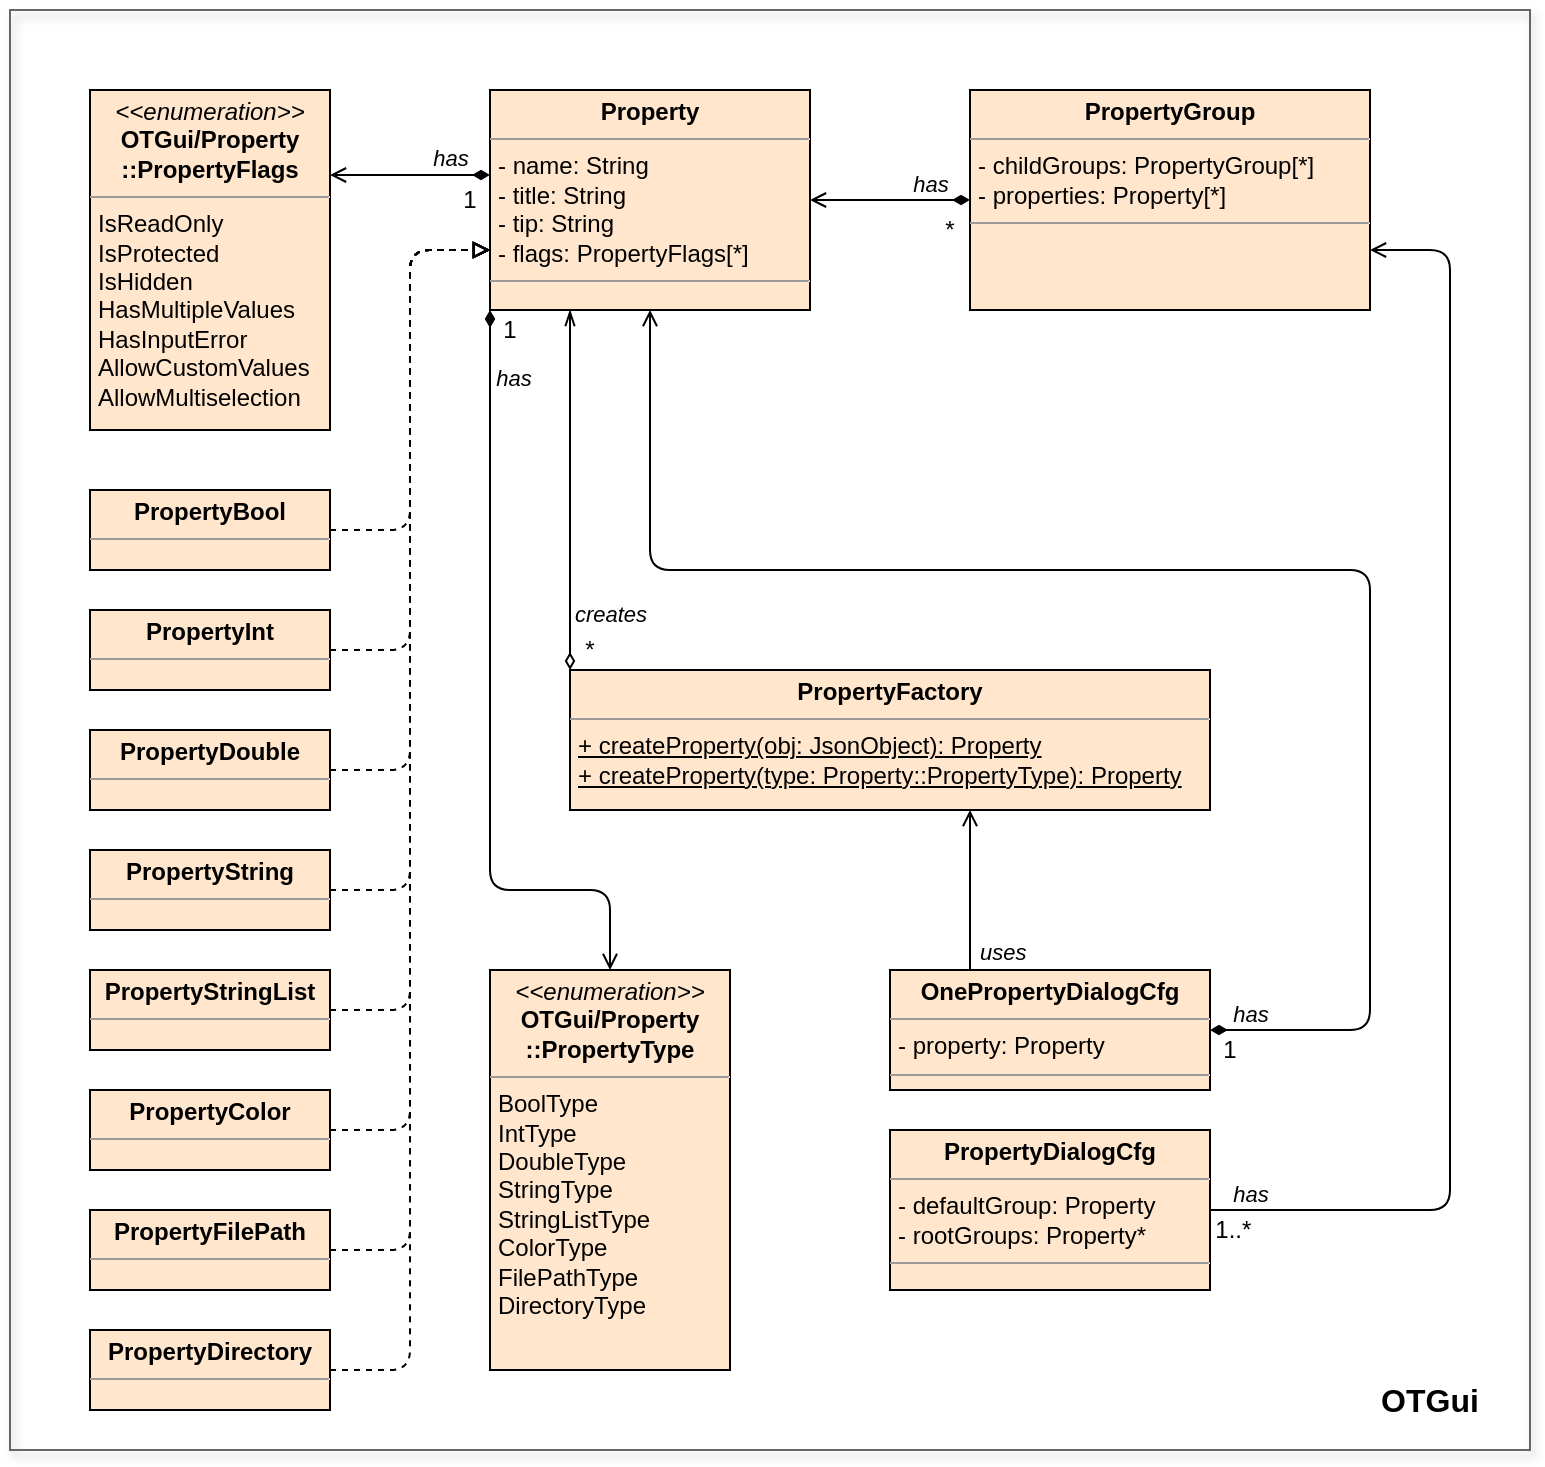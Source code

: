<mxfile version="23.1.5" type="device">
  <diagram name="Page-1" id="4EArcXitMcrEj0bCWERe">
    <mxGraphModel dx="1232" dy="1195" grid="1" gridSize="10" guides="1" tooltips="1" connect="1" arrows="1" fold="1" page="1" pageScale="1" pageWidth="1654" pageHeight="1169" math="0" shadow="0">
      <root>
        <mxCell id="0" />
        <mxCell id="1" parent="0" />
        <mxCell id="VXZ-TGSTyZCSuU3cwNCK-23" value="" style="rounded=0;whiteSpace=wrap;html=1;shadow=1;fillColor=none;fontColor=#333333;strokeColor=#666666;" vertex="1" parent="1">
          <mxGeometry x="10" y="10" width="760" height="720" as="geometry" />
        </mxCell>
        <mxCell id="GAXlSB1JeahquLHdT9OJ-3" style="edgeStyle=orthogonalEdgeStyle;rounded=0;orthogonalLoop=1;jettySize=auto;html=1;endArrow=open;endFill=0;startArrow=diamondThin;startFill=1;" parent="1" edge="1">
          <mxGeometry relative="1" as="geometry">
            <Array as="points">
              <mxPoint x="210" y="92.5" />
              <mxPoint x="210" y="92.5" />
            </Array>
            <mxPoint x="250" y="92.5" as="sourcePoint" />
            <mxPoint x="170" y="92.5" as="targetPoint" />
          </mxGeometry>
        </mxCell>
        <mxCell id="VXZ-TGSTyZCSuU3cwNCK-1" value="&amp;nbsp;has&amp;nbsp;" style="edgeLabel;html=1;align=center;verticalAlign=bottom;resizable=0;points=[];fontStyle=2;labelBackgroundColor=none;" vertex="1" connectable="0" parent="GAXlSB1JeahquLHdT9OJ-3">
          <mxGeometry x="0.032" y="1" relative="1" as="geometry">
            <mxPoint x="21" y="-1" as="offset" />
          </mxGeometry>
        </mxCell>
        <mxCell id="GAXlSB1JeahquLHdT9OJ-29" style="edgeStyle=orthogonalEdgeStyle;rounded=1;orthogonalLoop=1;jettySize=auto;html=1;endArrow=open;endFill=0;startArrow=diamondThin;startFill=1;curved=0;" parent="1" source="GAXlSB1JeahquLHdT9OJ-1" target="GAXlSB1JeahquLHdT9OJ-28" edge="1">
          <mxGeometry relative="1" as="geometry">
            <Array as="points">
              <mxPoint x="250" y="450" />
              <mxPoint x="310" y="450" />
            </Array>
          </mxGeometry>
        </mxCell>
        <mxCell id="VXZ-TGSTyZCSuU3cwNCK-2" value="&amp;nbsp;has" style="edgeLabel;html=1;align=center;verticalAlign=top;resizable=0;points=[];fontStyle=2;labelBackgroundColor=none;" vertex="1" connectable="0" parent="GAXlSB1JeahquLHdT9OJ-29">
          <mxGeometry x="-0.673" relative="1" as="geometry">
            <mxPoint x="10" y="-43" as="offset" />
          </mxGeometry>
        </mxCell>
        <mxCell id="GAXlSB1JeahquLHdT9OJ-1" value="&lt;p style=&quot;margin:0px;margin-top:4px;text-align:center;&quot;&gt;&lt;b&gt;Property&lt;/b&gt;&lt;/p&gt;&lt;hr size=&quot;1&quot;&gt;&lt;p style=&quot;margin:0px;margin-left:4px;&quot;&gt;- name: String&lt;/p&gt;&lt;p style=&quot;margin:0px;margin-left:4px;&quot;&gt;- title: String&lt;/p&gt;&lt;p style=&quot;margin:0px;margin-left:4px;&quot;&gt;- tip: String&lt;/p&gt;&lt;p style=&quot;margin:0px;margin-left:4px;&quot;&gt;- flags:&amp;nbsp;PropertyFlags[*]&lt;/p&gt;&lt;hr size=&quot;1&quot;&gt;&lt;p style=&quot;margin:0px;margin-left:4px;&quot;&gt;&amp;nbsp;&lt;/p&gt;" style="verticalAlign=top;align=left;overflow=fill;fontSize=12;fontFamily=Helvetica;html=1;fillColor=#ffe6cc;strokeColor=#000000;" parent="1" vertex="1">
          <mxGeometry x="250" y="50" width="160" height="110" as="geometry" />
        </mxCell>
        <mxCell id="GAXlSB1JeahquLHdT9OJ-2" value="&lt;p style=&quot;margin:0px;margin-top:4px;text-align:center;&quot;&gt;&lt;span style=&quot;background-color: initial;&quot;&gt;&lt;i&gt;&amp;lt;&amp;lt;enumeration&amp;gt;&amp;gt;&lt;/i&gt;&lt;/span&gt;&lt;/p&gt;&lt;b style=&quot;border-color: var(--border-color);&quot;&gt;&lt;div style=&quot;text-align: center;&quot;&gt;&lt;b style=&quot;background-color: initial; border-color: var(--border-color);&quot;&gt;OTGui/Property&lt;/b&gt;&lt;/div&gt;&lt;div style=&quot;text-align: center;&quot;&gt;&lt;b style=&quot;background-color: initial; border-color: var(--border-color);&quot;&gt;::&lt;b style=&quot;background-color: initial;&quot;&gt;PropertyFlags&lt;/b&gt;&lt;/b&gt;&lt;/div&gt;&lt;/b&gt;&lt;hr size=&quot;1&quot;&gt;&lt;p style=&quot;margin:0px;margin-left:4px;&quot;&gt;&lt;span style=&quot;background-color: initial;&quot;&gt;IsReadOnly&lt;/span&gt;&lt;br&gt;&lt;/p&gt;&lt;p style=&quot;margin:0px;margin-left:4px;&quot;&gt;&lt;span style=&quot;&quot;&gt;&lt;/span&gt;&lt;/p&gt;&lt;p style=&quot;margin:0px;margin-left:4px;&quot;&gt;&lt;span style=&quot;&quot;&gt;IsProtected&lt;/span&gt;&lt;/p&gt;&lt;p style=&quot;margin:0px;margin-left:4px;&quot;&gt;&lt;span style=&quot;&quot;&gt;IsHidden&lt;/span&gt;&lt;/p&gt;&lt;p style=&quot;margin:0px;margin-left:4px;&quot;&gt;&lt;span style=&quot;&quot;&gt;HasMultipleValues&lt;/span&gt;&lt;/p&gt;&lt;p style=&quot;margin:0px;margin-left:4px;&quot;&gt;&lt;span style=&quot;&quot;&gt;HasInputError&lt;/span&gt;&lt;/p&gt;&lt;p style=&quot;margin:0px;margin-left:4px;&quot;&gt;&lt;span style=&quot;&quot;&gt;AllowCustomValues&lt;/span&gt;&lt;/p&gt;&lt;p style=&quot;margin:0px;margin-left:4px;&quot;&gt;&lt;span style=&quot;&quot;&gt;AllowMultiselection&lt;/span&gt;&lt;/p&gt;" style="verticalAlign=top;align=left;overflow=fill;fontSize=12;fontFamily=Helvetica;html=1;fillColor=#ffe6cc;strokeColor=#000000;" parent="1" vertex="1">
          <mxGeometry x="50" y="50" width="120" height="170" as="geometry" />
        </mxCell>
        <mxCell id="GAXlSB1JeahquLHdT9OJ-12" style="edgeStyle=orthogonalEdgeStyle;rounded=1;orthogonalLoop=1;jettySize=auto;html=1;curved=0;dashed=1;endArrow=block;endFill=0;" parent="1" source="GAXlSB1JeahquLHdT9OJ-4" target="GAXlSB1JeahquLHdT9OJ-1" edge="1">
          <mxGeometry relative="1" as="geometry">
            <Array as="points">
              <mxPoint x="210" y="270" />
              <mxPoint x="210" y="130" />
            </Array>
          </mxGeometry>
        </mxCell>
        <mxCell id="GAXlSB1JeahquLHdT9OJ-4" value="&lt;p style=&quot;margin:0px;margin-top:4px;text-align:center;&quot;&gt;&lt;b&gt;PropertyBool&lt;/b&gt;&lt;/p&gt;&lt;hr size=&quot;1&quot;&gt;&lt;p style=&quot;margin:0px;margin-left:4px;&quot;&gt;&lt;br&gt;&lt;/p&gt;" style="verticalAlign=top;align=left;overflow=fill;fontSize=12;fontFamily=Helvetica;html=1;fillColor=#ffe6cc;strokeColor=#000000;" parent="1" vertex="1">
          <mxGeometry x="50" y="250" width="120" height="40" as="geometry" />
        </mxCell>
        <mxCell id="GAXlSB1JeahquLHdT9OJ-13" style="edgeStyle=orthogonalEdgeStyle;rounded=1;orthogonalLoop=1;jettySize=auto;html=1;curved=0;dashed=1;endArrow=block;endFill=0;" parent="1" source="GAXlSB1JeahquLHdT9OJ-5" target="GAXlSB1JeahquLHdT9OJ-1" edge="1">
          <mxGeometry relative="1" as="geometry">
            <Array as="points">
              <mxPoint x="210" y="330" />
              <mxPoint x="210" y="130" />
            </Array>
          </mxGeometry>
        </mxCell>
        <mxCell id="GAXlSB1JeahquLHdT9OJ-5" value="&lt;p style=&quot;margin:0px;margin-top:4px;text-align:center;&quot;&gt;&lt;b&gt;PropertyInt&lt;/b&gt;&lt;/p&gt;&lt;hr size=&quot;1&quot;&gt;&lt;p style=&quot;margin:0px;margin-left:4px;&quot;&gt;&lt;br&gt;&lt;/p&gt;" style="verticalAlign=top;align=left;overflow=fill;fontSize=12;fontFamily=Helvetica;html=1;fillColor=#ffe6cc;strokeColor=#000000;" parent="1" vertex="1">
          <mxGeometry x="50" y="310" width="120" height="40" as="geometry" />
        </mxCell>
        <mxCell id="GAXlSB1JeahquLHdT9OJ-14" style="edgeStyle=orthogonalEdgeStyle;rounded=1;orthogonalLoop=1;jettySize=auto;html=1;dashed=1;curved=0;endArrow=block;endFill=0;" parent="1" source="GAXlSB1JeahquLHdT9OJ-6" target="GAXlSB1JeahquLHdT9OJ-1" edge="1">
          <mxGeometry relative="1" as="geometry">
            <Array as="points">
              <mxPoint x="210" y="390" />
              <mxPoint x="210" y="130" />
            </Array>
          </mxGeometry>
        </mxCell>
        <mxCell id="GAXlSB1JeahquLHdT9OJ-6" value="&lt;p style=&quot;margin:0px;margin-top:4px;text-align:center;&quot;&gt;&lt;b&gt;PropertyDouble&lt;/b&gt;&lt;/p&gt;&lt;hr size=&quot;1&quot;&gt;&lt;p style=&quot;margin:0px;margin-left:4px;&quot;&gt;&lt;br&gt;&lt;/p&gt;" style="verticalAlign=top;align=left;overflow=fill;fontSize=12;fontFamily=Helvetica;html=1;fillColor=#ffe6cc;strokeColor=#000000;" parent="1" vertex="1">
          <mxGeometry x="50" y="370" width="120" height="40" as="geometry" />
        </mxCell>
        <mxCell id="GAXlSB1JeahquLHdT9OJ-18" style="edgeStyle=orthogonalEdgeStyle;rounded=1;orthogonalLoop=1;jettySize=auto;html=1;dashed=1;endArrow=block;endFill=0;curved=0;" parent="1" source="GAXlSB1JeahquLHdT9OJ-7" target="GAXlSB1JeahquLHdT9OJ-1" edge="1">
          <mxGeometry relative="1" as="geometry">
            <Array as="points">
              <mxPoint x="210" y="450" />
              <mxPoint x="210" y="130" />
            </Array>
          </mxGeometry>
        </mxCell>
        <mxCell id="GAXlSB1JeahquLHdT9OJ-7" value="&lt;p style=&quot;margin:0px;margin-top:4px;text-align:center;&quot;&gt;&lt;b&gt;PropertyString&lt;/b&gt;&lt;/p&gt;&lt;hr size=&quot;1&quot;&gt;&lt;p style=&quot;margin:0px;margin-left:4px;&quot;&gt;&lt;br&gt;&lt;/p&gt;" style="verticalAlign=top;align=left;overflow=fill;fontSize=12;fontFamily=Helvetica;html=1;fillColor=#ffe6cc;strokeColor=#000000;" parent="1" vertex="1">
          <mxGeometry x="50" y="430" width="120" height="40" as="geometry" />
        </mxCell>
        <mxCell id="GAXlSB1JeahquLHdT9OJ-19" style="edgeStyle=orthogonalEdgeStyle;rounded=1;orthogonalLoop=1;jettySize=auto;html=1;dashed=1;endArrow=block;endFill=0;curved=0;" parent="1" source="GAXlSB1JeahquLHdT9OJ-8" target="GAXlSB1JeahquLHdT9OJ-1" edge="1">
          <mxGeometry relative="1" as="geometry">
            <Array as="points">
              <mxPoint x="210" y="510" />
              <mxPoint x="210" y="130" />
            </Array>
          </mxGeometry>
        </mxCell>
        <mxCell id="GAXlSB1JeahquLHdT9OJ-8" value="&lt;p style=&quot;margin:0px;margin-top:4px;text-align:center;&quot;&gt;&lt;b&gt;PropertyStringList&lt;/b&gt;&lt;/p&gt;&lt;hr size=&quot;1&quot;&gt;&lt;p style=&quot;margin:0px;margin-left:4px;&quot;&gt;&lt;br&gt;&lt;/p&gt;" style="verticalAlign=top;align=left;overflow=fill;fontSize=12;fontFamily=Helvetica;html=1;fillColor=#ffe6cc;strokeColor=#000000;" parent="1" vertex="1">
          <mxGeometry x="50" y="490" width="120" height="40" as="geometry" />
        </mxCell>
        <mxCell id="GAXlSB1JeahquLHdT9OJ-20" style="edgeStyle=orthogonalEdgeStyle;rounded=1;orthogonalLoop=1;jettySize=auto;html=1;dashed=1;endArrow=block;endFill=0;curved=0;" parent="1" source="GAXlSB1JeahquLHdT9OJ-9" target="GAXlSB1JeahquLHdT9OJ-1" edge="1">
          <mxGeometry relative="1" as="geometry">
            <Array as="points">
              <mxPoint x="210" y="570" />
              <mxPoint x="210" y="130" />
            </Array>
          </mxGeometry>
        </mxCell>
        <mxCell id="GAXlSB1JeahquLHdT9OJ-9" value="&lt;p style=&quot;margin:0px;margin-top:4px;text-align:center;&quot;&gt;&lt;b&gt;PropertyColor&lt;/b&gt;&lt;/p&gt;&lt;hr size=&quot;1&quot;&gt;&lt;p style=&quot;margin:0px;margin-left:4px;&quot;&gt;&lt;br&gt;&lt;/p&gt;" style="verticalAlign=top;align=left;overflow=fill;fontSize=12;fontFamily=Helvetica;html=1;fillColor=#ffe6cc;strokeColor=#000000;" parent="1" vertex="1">
          <mxGeometry x="50" y="550" width="120" height="40" as="geometry" />
        </mxCell>
        <mxCell id="GAXlSB1JeahquLHdT9OJ-21" style="edgeStyle=orthogonalEdgeStyle;rounded=1;orthogonalLoop=1;jettySize=auto;html=1;dashed=1;endArrow=block;endFill=0;curved=0;" parent="1" source="GAXlSB1JeahquLHdT9OJ-10" target="GAXlSB1JeahquLHdT9OJ-1" edge="1">
          <mxGeometry relative="1" as="geometry">
            <Array as="points">
              <mxPoint x="210" y="630" />
              <mxPoint x="210" y="130" />
            </Array>
          </mxGeometry>
        </mxCell>
        <mxCell id="GAXlSB1JeahquLHdT9OJ-10" value="&lt;p style=&quot;margin:0px;margin-top:4px;text-align:center;&quot;&gt;&lt;b&gt;PropertyFilePath&lt;/b&gt;&lt;/p&gt;&lt;hr size=&quot;1&quot;&gt;&lt;p style=&quot;margin:0px;margin-left:4px;&quot;&gt;&lt;br&gt;&lt;/p&gt;" style="verticalAlign=top;align=left;overflow=fill;fontSize=12;fontFamily=Helvetica;html=1;fillColor=#ffe6cc;strokeColor=#000000;" parent="1" vertex="1">
          <mxGeometry x="50" y="610" width="120" height="40" as="geometry" />
        </mxCell>
        <mxCell id="GAXlSB1JeahquLHdT9OJ-22" style="edgeStyle=orthogonalEdgeStyle;rounded=1;orthogonalLoop=1;jettySize=auto;html=1;dashed=1;endArrow=block;endFill=0;curved=0;" parent="1" source="GAXlSB1JeahquLHdT9OJ-11" target="GAXlSB1JeahquLHdT9OJ-1" edge="1">
          <mxGeometry relative="1" as="geometry">
            <Array as="points">
              <mxPoint x="210" y="690" />
              <mxPoint x="210" y="130" />
            </Array>
          </mxGeometry>
        </mxCell>
        <mxCell id="GAXlSB1JeahquLHdT9OJ-11" value="&lt;p style=&quot;margin:0px;margin-top:4px;text-align:center;&quot;&gt;&lt;b&gt;PropertyDirectory&lt;/b&gt;&lt;/p&gt;&lt;hr size=&quot;1&quot;&gt;&lt;p style=&quot;margin:0px;margin-left:4px;&quot;&gt;&lt;br&gt;&lt;/p&gt;" style="verticalAlign=top;align=left;overflow=fill;fontSize=12;fontFamily=Helvetica;html=1;fillColor=#ffe6cc;strokeColor=#000000;" parent="1" vertex="1">
          <mxGeometry x="50" y="670" width="120" height="40" as="geometry" />
        </mxCell>
        <mxCell id="GAXlSB1JeahquLHdT9OJ-25" style="edgeStyle=orthogonalEdgeStyle;rounded=0;orthogonalLoop=1;jettySize=auto;html=1;endArrow=open;endFill=0;startArrow=diamondThin;startFill=1;" parent="1" source="GAXlSB1JeahquLHdT9OJ-24" target="GAXlSB1JeahquLHdT9OJ-1" edge="1">
          <mxGeometry relative="1" as="geometry" />
        </mxCell>
        <mxCell id="GAXlSB1JeahquLHdT9OJ-32" value="&amp;nbsp;has&amp;nbsp;" style="edgeLabel;html=1;align=center;verticalAlign=bottom;resizable=0;points=[];labelBackgroundColor=none;fontStyle=2" parent="GAXlSB1JeahquLHdT9OJ-25" vertex="1" connectable="0">
          <mxGeometry x="-0.115" y="3" relative="1" as="geometry">
            <mxPoint x="15" y="-3" as="offset" />
          </mxGeometry>
        </mxCell>
        <mxCell id="GAXlSB1JeahquLHdT9OJ-24" value="&lt;p style=&quot;margin:0px;margin-top:4px;text-align:center;&quot;&gt;&lt;b&gt;PropertyGroup&lt;/b&gt;&lt;/p&gt;&lt;hr size=&quot;1&quot;&gt;&lt;p style=&quot;margin:0px;margin-left:4px;&quot;&gt;- childGroups: PropertyGroup[*]&lt;/p&gt;&lt;p style=&quot;margin:0px;margin-left:4px;&quot;&gt;- properties:&amp;nbsp;Property[*]&lt;/p&gt;&lt;hr size=&quot;1&quot;&gt;&lt;p style=&quot;margin:0px;margin-left:4px;&quot;&gt;&amp;nbsp;&lt;/p&gt;" style="verticalAlign=top;align=left;overflow=fill;fontSize=12;fontFamily=Helvetica;html=1;fillColor=#ffe6cc;strokeColor=#000000;" parent="1" vertex="1">
          <mxGeometry x="490" y="50" width="200" height="110" as="geometry" />
        </mxCell>
        <mxCell id="GAXlSB1JeahquLHdT9OJ-30" style="edgeStyle=orthogonalEdgeStyle;rounded=1;orthogonalLoop=1;jettySize=auto;html=1;endArrow=openThin;endFill=0;startArrow=diamondThin;startFill=0;curved=0;" parent="1" source="GAXlSB1JeahquLHdT9OJ-27" target="GAXlSB1JeahquLHdT9OJ-1" edge="1">
          <mxGeometry relative="1" as="geometry">
            <Array as="points">
              <mxPoint x="290" y="250" />
              <mxPoint x="290" y="250" />
            </Array>
          </mxGeometry>
        </mxCell>
        <mxCell id="GAXlSB1JeahquLHdT9OJ-31" value="&amp;nbsp;creates&amp;nbsp;" style="edgeLabel;html=1;align=center;verticalAlign=bottom;resizable=0;points=[];labelBackgroundColor=none;fontStyle=2" parent="GAXlSB1JeahquLHdT9OJ-30" vertex="1" connectable="0">
          <mxGeometry x="-0.204" y="-1" relative="1" as="geometry">
            <mxPoint x="19" y="52" as="offset" />
          </mxGeometry>
        </mxCell>
        <mxCell id="GAXlSB1JeahquLHdT9OJ-27" value="&lt;p style=&quot;margin:0px;margin-top:4px;text-align:center;&quot;&gt;&lt;b&gt;PropertyFactory&lt;/b&gt;&lt;/p&gt;&lt;hr size=&quot;1&quot;&gt;&lt;p style=&quot;margin:0px;margin-left:4px;&quot;&gt;&lt;/p&gt;&lt;p style=&quot;margin:0px;margin-left:4px;&quot;&gt;&lt;u&gt;+ createProperty(obj: JsonObject): Property&lt;/u&gt;&lt;/p&gt;&lt;p style=&quot;margin:0px;margin-left:4px;&quot;&gt;&lt;u&gt;+ createProperty(type: Property::PropertyType): Property&lt;/u&gt;&lt;br&gt;&lt;/p&gt;" style="verticalAlign=top;align=left;overflow=fill;fontSize=12;fontFamily=Helvetica;html=1;fillColor=#ffe6cc;strokeColor=#000000;" parent="1" vertex="1">
          <mxGeometry x="290" y="340" width="320" height="70" as="geometry" />
        </mxCell>
        <mxCell id="GAXlSB1JeahquLHdT9OJ-28" value="&lt;p style=&quot;margin:0px;margin-top:4px;text-align:center;&quot;&gt;&lt;span style=&quot;background-color: initial;&quot;&gt;&lt;i&gt;&amp;lt;&amp;lt;enumeration&amp;gt;&amp;gt;&lt;/i&gt;&lt;/span&gt;&lt;/p&gt;&lt;b style=&quot;border-color: var(--border-color);&quot;&gt;&lt;div style=&quot;text-align: center;&quot;&gt;&lt;b style=&quot;background-color: initial; border-color: var(--border-color);&quot;&gt;OTGui/Property&lt;/b&gt;&lt;/div&gt;&lt;div style=&quot;text-align: center;&quot;&gt;&lt;b style=&quot;background-color: initial; border-color: var(--border-color);&quot;&gt;::&lt;b style=&quot;background-color: initial;&quot;&gt;PropertyType&lt;/b&gt;&lt;/b&gt;&lt;/div&gt;&lt;/b&gt;&lt;hr size=&quot;1&quot;&gt;&lt;p style=&quot;margin:0px;margin-left:4px;&quot;&gt;BoolType&lt;/p&gt;&lt;p style=&quot;margin:0px;margin-left:4px;&quot;&gt;IntType&lt;/p&gt;&lt;p style=&quot;margin:0px;margin-left:4px;&quot;&gt;DoubleType&lt;/p&gt;&lt;p style=&quot;margin:0px;margin-left:4px;&quot;&gt;StringType&lt;/p&gt;&lt;p style=&quot;margin:0px;margin-left:4px;&quot;&gt;StringListType&lt;/p&gt;&lt;p style=&quot;margin:0px;margin-left:4px;&quot;&gt;ColorType&lt;/p&gt;&lt;p style=&quot;margin:0px;margin-left:4px;&quot;&gt;FilePathType&lt;/p&gt;&lt;p style=&quot;margin:0px;margin-left:4px;&quot;&gt;DirectoryType&lt;/p&gt;" style="verticalAlign=top;align=left;overflow=fill;fontSize=12;fontFamily=Helvetica;html=1;fillColor=#ffe6cc;strokeColor=#000000;" parent="1" vertex="1">
          <mxGeometry x="250" y="490" width="120" height="200" as="geometry" />
        </mxCell>
        <mxCell id="VXZ-TGSTyZCSuU3cwNCK-12" style="edgeStyle=orthogonalEdgeStyle;rounded=1;orthogonalLoop=1;jettySize=auto;html=1;endArrow=open;endFill=0;curved=0;" edge="1" parent="1" source="VXZ-TGSTyZCSuU3cwNCK-4" target="GAXlSB1JeahquLHdT9OJ-24">
          <mxGeometry relative="1" as="geometry">
            <Array as="points">
              <mxPoint x="730" y="610" />
              <mxPoint x="730" y="130" />
            </Array>
          </mxGeometry>
        </mxCell>
        <mxCell id="VXZ-TGSTyZCSuU3cwNCK-4" value="&lt;p style=&quot;margin:0px;margin-top:4px;text-align:center;&quot;&gt;&lt;b&gt;PropertyDialogCfg&lt;/b&gt;&lt;/p&gt;&lt;hr size=&quot;1&quot;&gt;&lt;p style=&quot;margin:0px;margin-left:4px;&quot;&gt;- defaultGroup: Property&lt;/p&gt;&lt;p style=&quot;margin:0px;margin-left:4px;&quot;&gt;- rootGroups: Property*&lt;/p&gt;&lt;hr size=&quot;1&quot;&gt;&lt;p style=&quot;margin:0px;margin-left:4px;&quot;&gt;&lt;br&gt;&lt;/p&gt;" style="verticalAlign=top;align=left;overflow=fill;fontSize=12;fontFamily=Helvetica;html=1;fillColor=#ffe6cc;strokeColor=#000000;" vertex="1" parent="1">
          <mxGeometry x="450" y="570" width="160" height="80" as="geometry" />
        </mxCell>
        <mxCell id="VXZ-TGSTyZCSuU3cwNCK-6" value="*" style="text;html=1;align=center;verticalAlign=middle;whiteSpace=wrap;rounded=0;fontStyle=0" vertex="1" parent="1">
          <mxGeometry x="290" y="320" width="20" height="20" as="geometry" />
        </mxCell>
        <mxCell id="VXZ-TGSTyZCSuU3cwNCK-7" value="*" style="text;html=1;align=center;verticalAlign=middle;whiteSpace=wrap;rounded=0;fontStyle=0" vertex="1" parent="1">
          <mxGeometry x="470" y="110" width="20" height="20" as="geometry" />
        </mxCell>
        <mxCell id="VXZ-TGSTyZCSuU3cwNCK-8" value="1" style="text;html=1;align=center;verticalAlign=middle;whiteSpace=wrap;rounded=0;fontStyle=0" vertex="1" parent="1">
          <mxGeometry x="250" y="160" width="20" height="20" as="geometry" />
        </mxCell>
        <mxCell id="VXZ-TGSTyZCSuU3cwNCK-9" value="1" style="text;html=1;align=center;verticalAlign=middle;whiteSpace=wrap;rounded=0;fontStyle=0" vertex="1" parent="1">
          <mxGeometry x="230" y="95" width="20" height="20" as="geometry" />
        </mxCell>
        <mxCell id="VXZ-TGSTyZCSuU3cwNCK-17" style="edgeStyle=orthogonalEdgeStyle;rounded=0;orthogonalLoop=1;jettySize=auto;html=1;endArrow=open;endFill=0;" edge="1" parent="1" source="VXZ-TGSTyZCSuU3cwNCK-10" target="GAXlSB1JeahquLHdT9OJ-27">
          <mxGeometry relative="1" as="geometry">
            <Array as="points">
              <mxPoint x="490" y="430" />
              <mxPoint x="490" y="430" />
            </Array>
          </mxGeometry>
        </mxCell>
        <mxCell id="VXZ-TGSTyZCSuU3cwNCK-22" value="&amp;nbsp;uses" style="edgeLabel;html=1;align=left;verticalAlign=bottom;resizable=0;points=[];labelBackgroundColor=none;fontStyle=2" vertex="1" connectable="0" parent="VXZ-TGSTyZCSuU3cwNCK-17">
          <mxGeometry x="0.089" y="-1" relative="1" as="geometry">
            <mxPoint x="-1" y="43" as="offset" />
          </mxGeometry>
        </mxCell>
        <mxCell id="VXZ-TGSTyZCSuU3cwNCK-10" value="&lt;p style=&quot;margin:0px;margin-top:4px;text-align:center;&quot;&gt;&lt;b&gt;OnePropertyDialogCfg&lt;/b&gt;&lt;/p&gt;&lt;hr size=&quot;1&quot;&gt;&lt;p style=&quot;margin:0px;margin-left:4px;&quot;&gt;- property: Property&lt;/p&gt;&lt;hr size=&quot;1&quot;&gt;&lt;p style=&quot;margin:0px;margin-left:4px;&quot;&gt;&lt;br&gt;&lt;/p&gt;" style="verticalAlign=top;align=left;overflow=fill;fontSize=12;fontFamily=Helvetica;html=1;fillColor=#ffe6cc;strokeColor=#000000;" vertex="1" parent="1">
          <mxGeometry x="450" y="490" width="160" height="60" as="geometry" />
        </mxCell>
        <mxCell id="VXZ-TGSTyZCSuU3cwNCK-13" style="edgeStyle=orthogonalEdgeStyle;rounded=1;orthogonalLoop=1;jettySize=auto;html=1;endArrow=open;endFill=0;startArrow=diamondThin;startFill=1;curved=0;" edge="1" parent="1" source="VXZ-TGSTyZCSuU3cwNCK-10" target="GAXlSB1JeahquLHdT9OJ-1">
          <mxGeometry relative="1" as="geometry">
            <Array as="points">
              <mxPoint x="690" y="520" />
              <mxPoint x="690" y="290" />
              <mxPoint x="330" y="290" />
            </Array>
          </mxGeometry>
        </mxCell>
        <mxCell id="VXZ-TGSTyZCSuU3cwNCK-15" value="&amp;nbsp;has&amp;nbsp;" style="edgeLabel;html=1;align=center;verticalAlign=bottom;resizable=0;points=[];labelBackgroundColor=none;fontStyle=2" vertex="1" connectable="0" parent="1">
          <mxGeometry x="630.001" y="520" as="geometry" />
        </mxCell>
        <mxCell id="VXZ-TGSTyZCSuU3cwNCK-16" value="1" style="text;html=1;align=center;verticalAlign=middle;whiteSpace=wrap;rounded=0;fontStyle=0" vertex="1" parent="1">
          <mxGeometry x="610" y="520" width="20" height="20" as="geometry" />
        </mxCell>
        <mxCell id="VXZ-TGSTyZCSuU3cwNCK-18" value="&amp;nbsp;has&amp;nbsp;" style="edgeLabel;html=1;align=center;verticalAlign=bottom;resizable=0;points=[];labelBackgroundColor=none;fontStyle=2" vertex="1" connectable="0" parent="1">
          <mxGeometry x="630.001" y="610" as="geometry" />
        </mxCell>
        <mxCell id="VXZ-TGSTyZCSuU3cwNCK-19" value="&amp;nbsp;1..*" style="text;html=1;align=center;verticalAlign=middle;whiteSpace=wrap;rounded=0;fontStyle=0" vertex="1" parent="1">
          <mxGeometry x="610" y="610" width="20" height="20" as="geometry" />
        </mxCell>
        <mxCell id="VXZ-TGSTyZCSuU3cwNCK-24" value="&lt;b&gt;&lt;font style=&quot;font-size: 16px;&quot;&gt;OTGui&lt;/font&gt;&lt;/b&gt;" style="text;html=1;align=center;verticalAlign=middle;whiteSpace=wrap;rounded=0;" vertex="1" parent="1">
          <mxGeometry x="690" y="690" width="60" height="30" as="geometry" />
        </mxCell>
      </root>
    </mxGraphModel>
  </diagram>
</mxfile>
